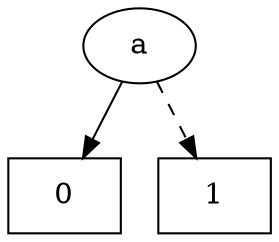 digraph G {
	rankdir = TB;
	42 [label="a", shape=""]
	42 -> 1
	42 -> 41 [style=dashed]
	{rank = same; 42;}
	1 [label="0", shape="box"]
	41 [label="1", shape="box"]
	{rank = same; 1; 41;}
}
